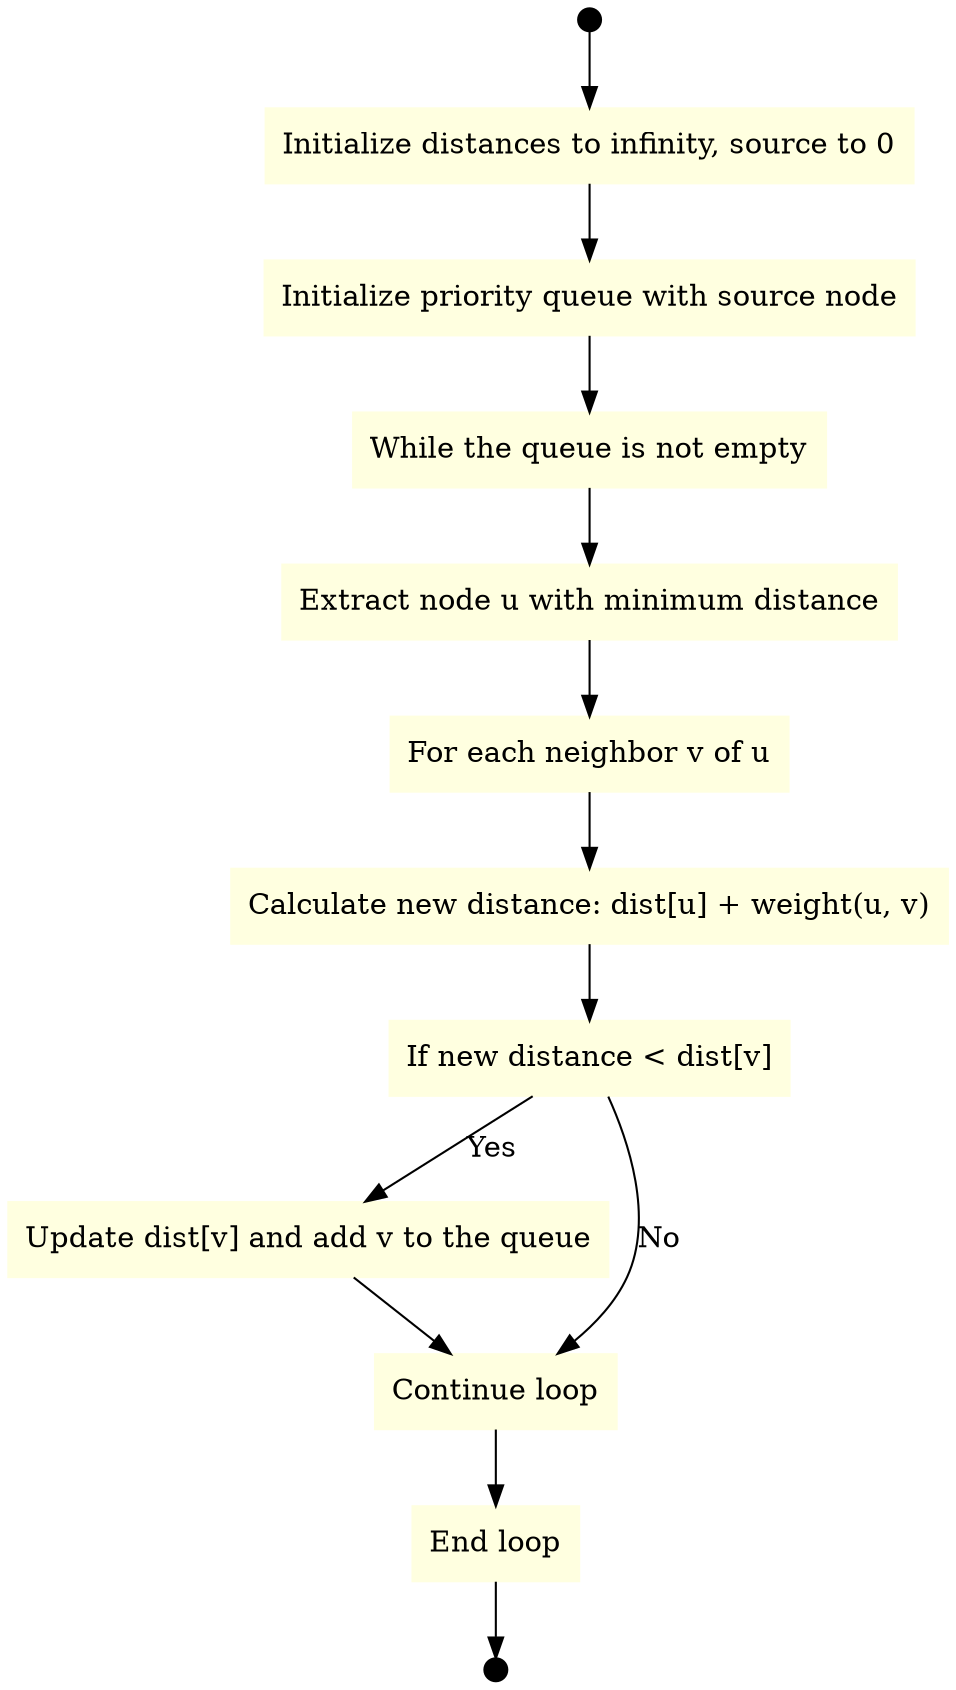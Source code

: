 digraph Dijkstra {
    node [shape=box, style="filled", color=lightyellow];

    Start -> "Initialize distances to infinity, source to 0";
    "Initialize distances to infinity, source to 0" -> "Initialize priority queue with source node";
    "Initialize priority queue with source node" -> "While the queue is not empty";
    "While the queue is not empty" -> "Extract node u with minimum distance";
    "Extract node u with minimum distance" -> "For each neighbor v of u";
    "For each neighbor v of u" -> "Calculate new distance: dist[u] + weight(u, v)";
    "Calculate new distance: dist[u] + weight(u, v)" -> "If new distance < dist[v]";
    "If new distance < dist[v]" -> "Update dist[v] and add v to the queue" [label="Yes"];
    "Update dist[v] and add v to the queue" -> "Continue loop";
    "If new distance < dist[v]" -> "Continue loop" [label="No"];
    "Continue loop" -> "End loop";
    "End loop" -> "Return shortest distances";

    Start [shape=circle, label="", width=.15, style=filled, color=black];
    "Return shortest distances" [shape=circle, label="", width=.15, style=filled, color=black];
}

